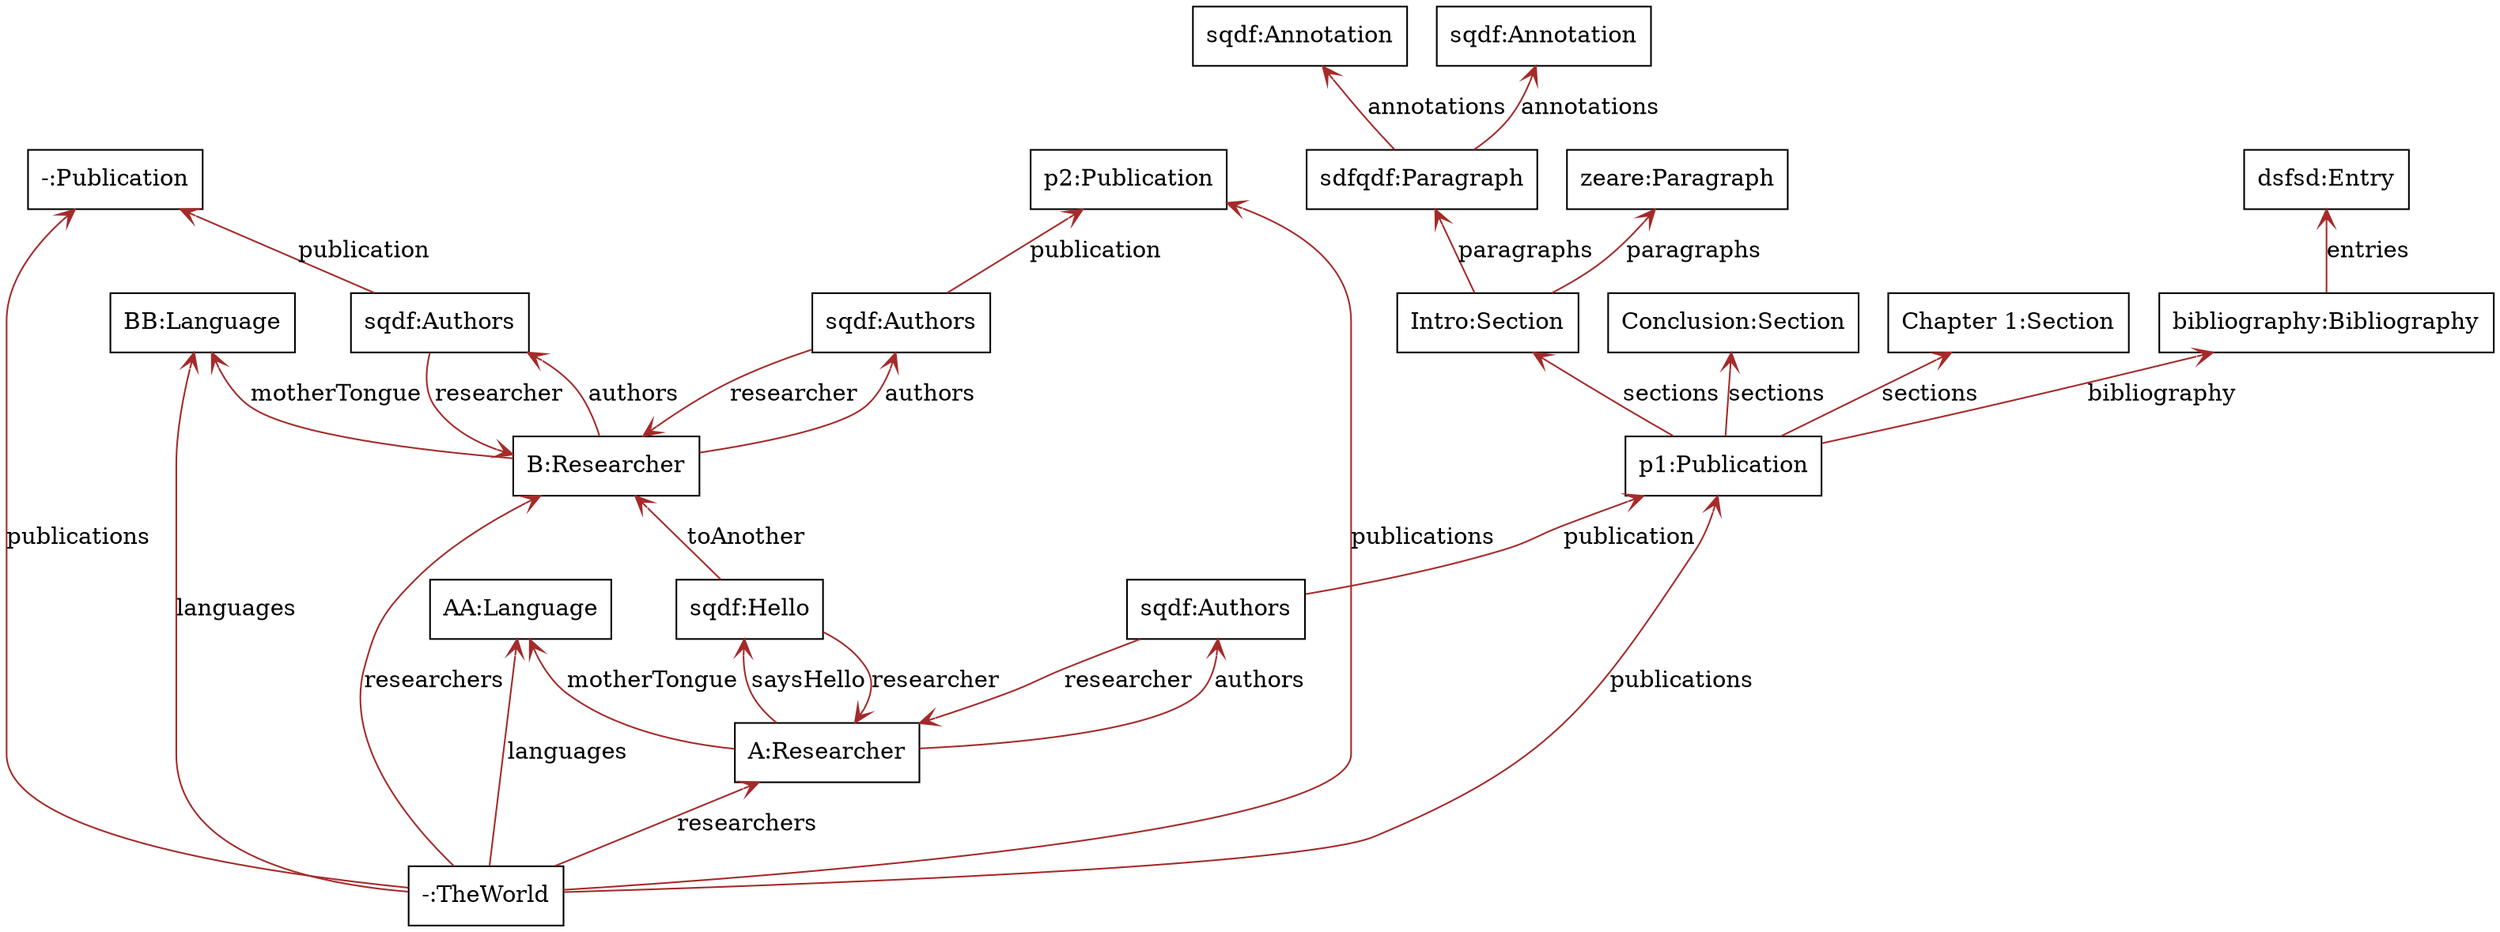 digraph helloworld {    rankdir=BT  node [shape=box, color=black] 
id25457790 [  shape="box"  label= "-:TheWorld" ]
id31775739 [  shape="box"  label= "AA:Language" ]
id16594303 [  shape="box"  label= "BB:Language" ]
id29567874 [  shape="box"  label= "A:Researcher" ]
id21549984 [  shape="box"  label= "sqdf:Hello" ]
id2963539 [  shape="box"  label= "B:Researcher" ]
id8003100 [  shape="box"  label= "sqdf:Authors" ]
id10946652 [  shape="box"  label= "p2:Publication" ]
id21943296 [  shape="box"  label= "sqdf:Authors" ]
id1433270 [  shape="box"  label= "-:Publication" ]
id4043299 [  shape="box"  label= "sqdf:Authors" ]
id13424221 [  shape="box"  label= "p1:Publication" ]
id25108427 [  shape="box"  label= "Intro:Section" ]
id14660139 [  shape="box"  label= "zeare:Paragraph" ]
id5493951 [  shape="box"  label= "sdfqdf:Paragraph" ]
id28596532 [  shape="box"  label= "sqdf:Annotation" ]
id7916459 [  shape="box"  label= "sqdf:Annotation" ]
id8611210 [  shape="box"  label= "Conclusion:Section" ]
id8351825 [  shape="box"  label= "Chapter 1:Section" ]
id20055805 [  shape="box"  label= "bibliography:Bibliography" ]
id25749752 [  shape="box"  label= "dsfsd:Entry" ]
id25457790 -> id31775739 [color=brown,arrowhead="vee",arrowsize="1" ,label="languages"];
id25457790 -> id16594303 [color=brown,arrowhead="vee",arrowsize="1" ,label="languages"];
id25457790 -> id29567874 [color=brown,arrowhead="vee",arrowsize="1" ,label="researchers"];
id29567874 -> id21549984 [color=brown,arrowhead="vee",arrowsize="1" ,label="saysHello"];
id21549984 -> id2963539 [color=brown,arrowhead="vee",arrowsize="1" ,label="toAnother"];
id2963539 -> id16594303 [color=brown,arrowhead="vee",arrowsize="1" ,label="motherTongue"];
id2963539 -> id8003100 [color=brown,arrowhead="vee",arrowsize="1" ,label="authors"];
id8003100 -> id10946652 [color=brown,arrowhead="vee",arrowsize="1" ,label="publication"];
id8003100 -> id2963539 [color=brown,arrowhead="vee",arrowsize="1" ,label="researcher"];
id2963539 -> id21943296 [color=brown,arrowhead="vee",arrowsize="1" ,label="authors"];
id21943296 -> id1433270 [color=brown,arrowhead="vee",arrowsize="1" ,label="publication"];
id21943296 -> id2963539 [color=brown,arrowhead="vee",arrowsize="1" ,label="researcher"];
id21549984 -> id29567874 [color=brown,arrowhead="vee",arrowsize="1" ,label="researcher"];
id29567874 -> id31775739 [color=brown,arrowhead="vee",arrowsize="1" ,label="motherTongue"];
id29567874 -> id4043299 [color=brown,arrowhead="vee",arrowsize="1" ,label="authors"];
id4043299 -> id13424221 [color=brown,arrowhead="vee",arrowsize="1" ,label="publication"];
id13424221 -> id25108427 [color=brown,arrowhead="vee",arrowsize="1" ,label="sections"];
id25108427 -> id14660139 [color=brown,arrowhead="vee",arrowsize="1" ,label="paragraphs"];
id25108427 -> id5493951 [color=brown,arrowhead="vee",arrowsize="1" ,label="paragraphs"];
id5493951 -> id28596532 [color=brown,arrowhead="vee",arrowsize="1" ,label="annotations"];
id5493951 -> id7916459 [color=brown,arrowhead="vee",arrowsize="1" ,label="annotations"];
id13424221 -> id8611210 [color=brown,arrowhead="vee",arrowsize="1" ,label="sections"];
id13424221 -> id8351825 [color=brown,arrowhead="vee",arrowsize="1" ,label="sections"];
id13424221 -> id20055805 [color=brown,arrowhead="vee",arrowsize="1" ,label="bibliography"];
id20055805 -> id25749752 [color=brown,arrowhead="vee",arrowsize="1" ,label="entries"];
id4043299 -> id29567874 [color=brown,arrowhead="vee",arrowsize="1" ,label="researcher"];
id25457790 -> id2963539 [color=brown,arrowhead="vee",arrowsize="1" ,label="researchers"];
id25457790 -> id13424221 [color=brown,arrowhead="vee",arrowsize="1" ,label="publications"];
id25457790 -> id10946652 [color=brown,arrowhead="vee",arrowsize="1" ,label="publications"];
id25457790 -> id1433270 [color=brown,arrowhead="vee",arrowsize="1" ,label="publications"];
}
